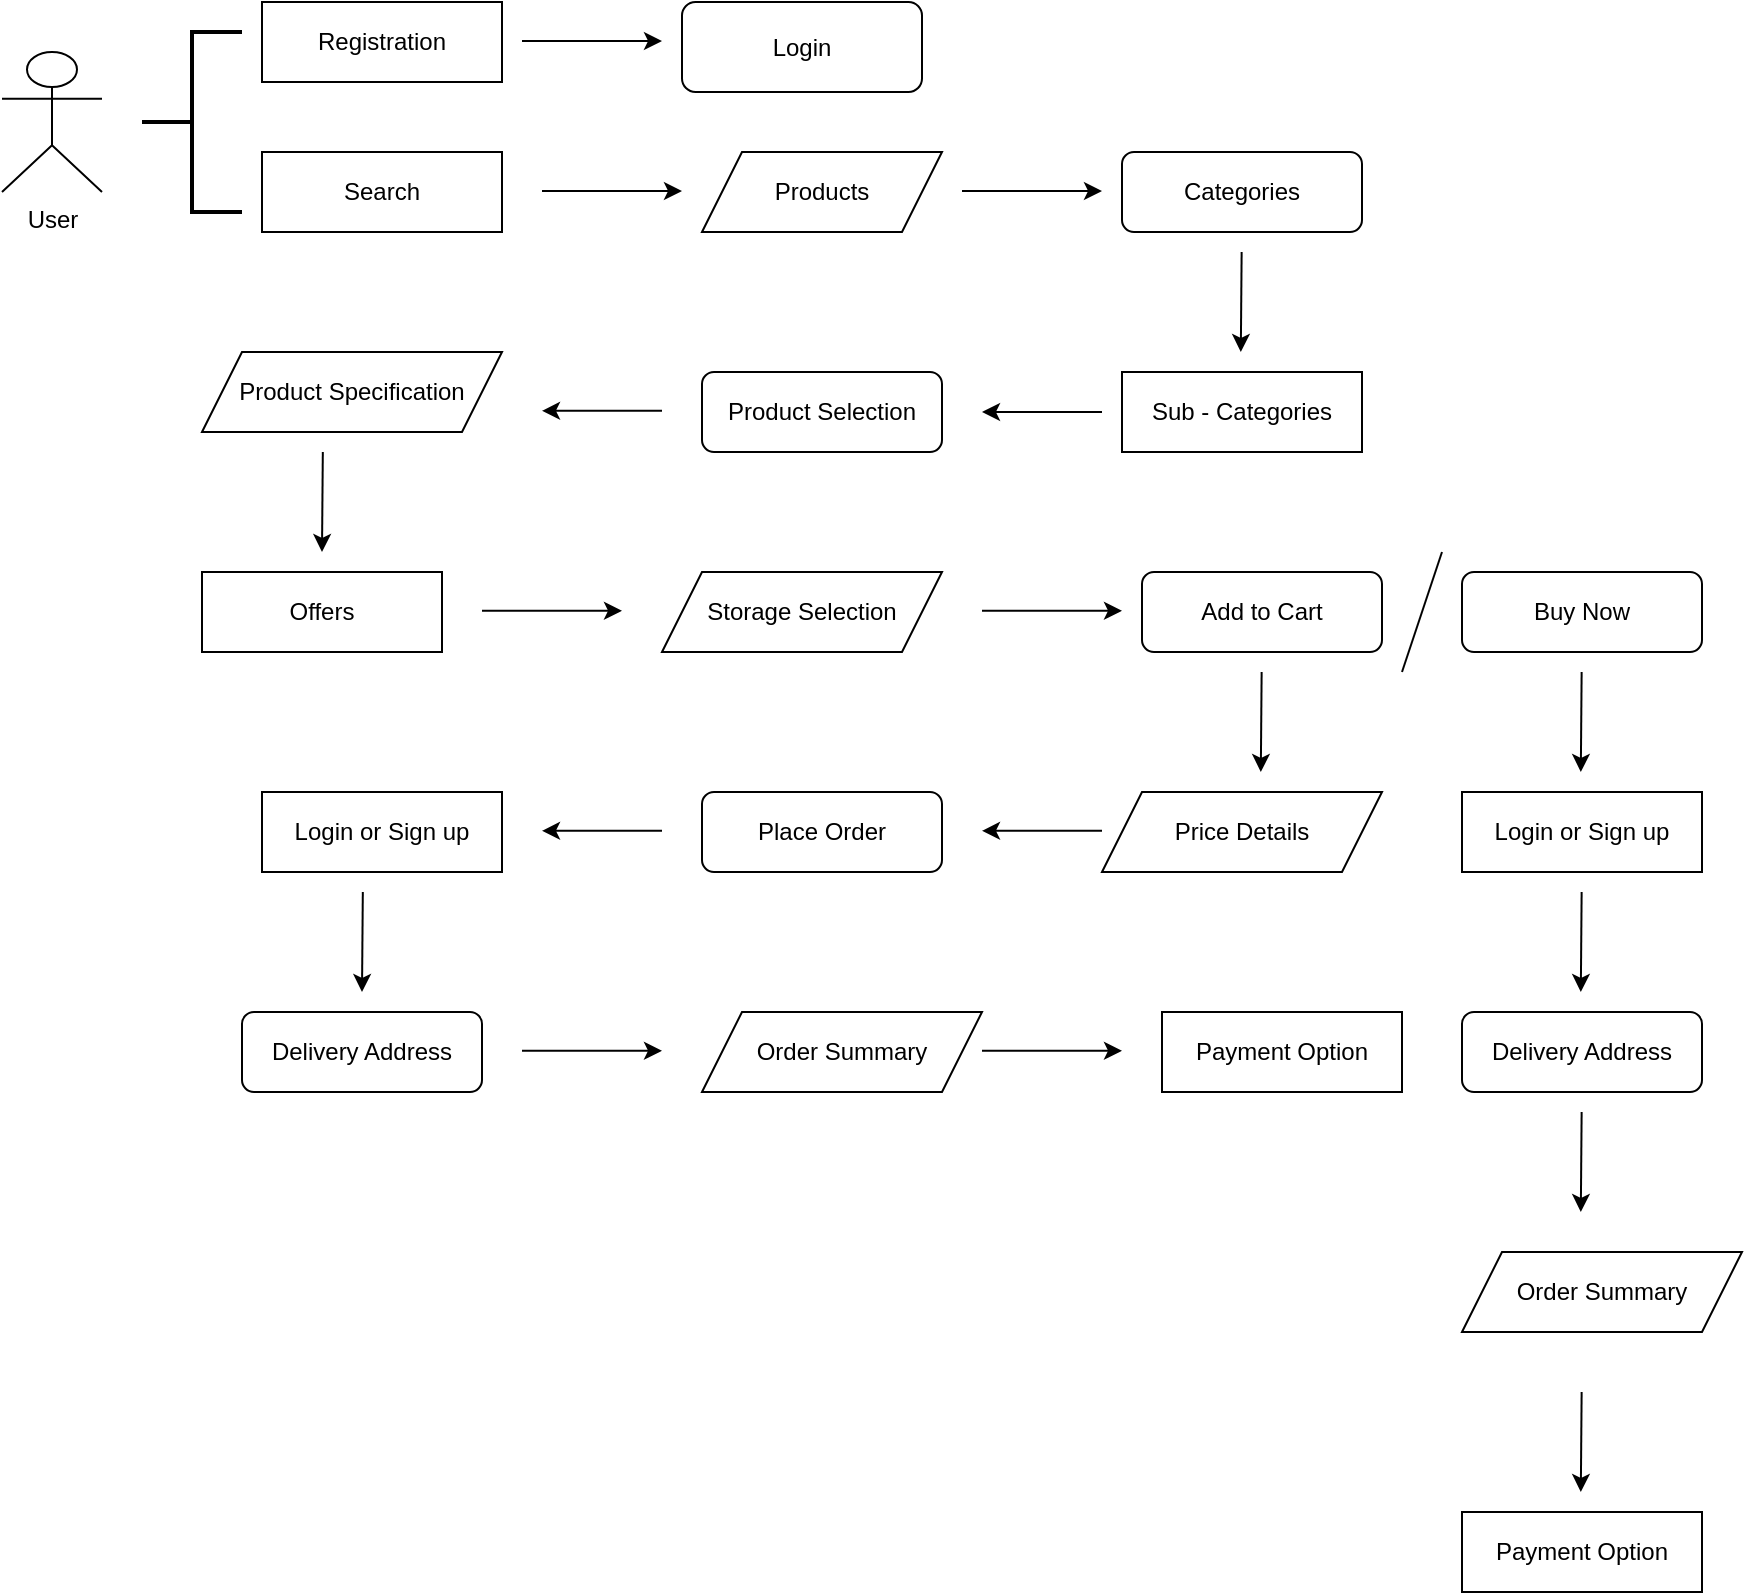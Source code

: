 <mxfile version="22.1.17" type="device">
  <diagram name="Page-1" id="kr6wympDN0jSRriVzyMd">
    <mxGraphModel dx="1179" dy="669" grid="1" gridSize="10" guides="1" tooltips="1" connect="1" arrows="1" fold="1" page="1" pageScale="1" pageWidth="850" pageHeight="1100" math="0" shadow="0">
      <root>
        <mxCell id="0" />
        <mxCell id="1" parent="0" />
        <mxCell id="QBY_KsVb-CWjgW40KQGU-1" value="User" style="shape=umlActor;verticalLabelPosition=bottom;verticalAlign=top;html=1;outlineConnect=0;" vertex="1" parent="1">
          <mxGeometry x="30" y="60" width="50" height="70" as="geometry" />
        </mxCell>
        <mxCell id="QBY_KsVb-CWjgW40KQGU-7" value="Registration" style="rounded=0;whiteSpace=wrap;html=1;" vertex="1" parent="1">
          <mxGeometry x="160" y="35" width="120" height="40" as="geometry" />
        </mxCell>
        <mxCell id="QBY_KsVb-CWjgW40KQGU-12" value="Login" style="rounded=1;whiteSpace=wrap;html=1;" vertex="1" parent="1">
          <mxGeometry x="370" y="35" width="120" height="45" as="geometry" />
        </mxCell>
        <mxCell id="QBY_KsVb-CWjgW40KQGU-16" value="Search" style="rounded=0;whiteSpace=wrap;html=1;" vertex="1" parent="1">
          <mxGeometry x="160" y="110" width="120" height="40" as="geometry" />
        </mxCell>
        <mxCell id="QBY_KsVb-CWjgW40KQGU-17" value="" style="endArrow=classic;html=1;rounded=0;" edge="1" parent="1">
          <mxGeometry width="50" height="50" relative="1" as="geometry">
            <mxPoint x="300" y="129.5" as="sourcePoint" />
            <mxPoint x="370" y="129.5" as="targetPoint" />
          </mxGeometry>
        </mxCell>
        <mxCell id="QBY_KsVb-CWjgW40KQGU-18" value="" style="endArrow=classic;html=1;rounded=0;" edge="1" parent="1">
          <mxGeometry width="50" height="50" relative="1" as="geometry">
            <mxPoint x="290" y="54.5" as="sourcePoint" />
            <mxPoint x="360" y="54.5" as="targetPoint" />
          </mxGeometry>
        </mxCell>
        <mxCell id="QBY_KsVb-CWjgW40KQGU-20" value="Products" style="shape=parallelogram;perimeter=parallelogramPerimeter;whiteSpace=wrap;html=1;fixedSize=1;" vertex="1" parent="1">
          <mxGeometry x="380" y="110" width="120" height="40" as="geometry" />
        </mxCell>
        <mxCell id="QBY_KsVb-CWjgW40KQGU-21" value="" style="endArrow=classic;html=1;rounded=0;" edge="1" parent="1">
          <mxGeometry width="50" height="50" relative="1" as="geometry">
            <mxPoint x="510" y="129.5" as="sourcePoint" />
            <mxPoint x="580" y="129.5" as="targetPoint" />
          </mxGeometry>
        </mxCell>
        <mxCell id="QBY_KsVb-CWjgW40KQGU-23" value="Categories" style="rounded=1;whiteSpace=wrap;html=1;" vertex="1" parent="1">
          <mxGeometry x="590" y="110" width="120" height="40" as="geometry" />
        </mxCell>
        <mxCell id="QBY_KsVb-CWjgW40KQGU-25" value="" style="strokeWidth=2;html=1;shape=mxgraph.flowchart.annotation_2;align=left;labelPosition=right;pointerEvents=1;" vertex="1" parent="1">
          <mxGeometry x="100" y="50" width="50" height="90" as="geometry" />
        </mxCell>
        <mxCell id="QBY_KsVb-CWjgW40KQGU-26" value="" style="endArrow=classic;html=1;rounded=0;" edge="1" parent="1">
          <mxGeometry width="50" height="50" relative="1" as="geometry">
            <mxPoint x="649.82" y="160" as="sourcePoint" />
            <mxPoint x="649.41" y="210" as="targetPoint" />
          </mxGeometry>
        </mxCell>
        <mxCell id="QBY_KsVb-CWjgW40KQGU-27" value="Sub - Categories" style="rounded=0;whiteSpace=wrap;html=1;" vertex="1" parent="1">
          <mxGeometry x="590" y="220" width="120" height="40" as="geometry" />
        </mxCell>
        <mxCell id="QBY_KsVb-CWjgW40KQGU-28" value="" style="endArrow=classic;html=1;rounded=0;" edge="1" parent="1">
          <mxGeometry width="50" height="50" relative="1" as="geometry">
            <mxPoint x="580" y="240" as="sourcePoint" />
            <mxPoint x="520" y="240" as="targetPoint" />
          </mxGeometry>
        </mxCell>
        <mxCell id="QBY_KsVb-CWjgW40KQGU-30" value="Product Selection" style="rounded=1;whiteSpace=wrap;html=1;" vertex="1" parent="1">
          <mxGeometry x="380" y="220" width="120" height="40" as="geometry" />
        </mxCell>
        <mxCell id="QBY_KsVb-CWjgW40KQGU-31" value="" style="endArrow=classic;html=1;rounded=0;" edge="1" parent="1">
          <mxGeometry width="50" height="50" relative="1" as="geometry">
            <mxPoint x="360" y="239.41" as="sourcePoint" />
            <mxPoint x="300" y="239.41" as="targetPoint" />
          </mxGeometry>
        </mxCell>
        <mxCell id="QBY_KsVb-CWjgW40KQGU-32" value="Product Specification" style="shape=parallelogram;perimeter=parallelogramPerimeter;whiteSpace=wrap;html=1;fixedSize=1;" vertex="1" parent="1">
          <mxGeometry x="130" y="210" width="150" height="40" as="geometry" />
        </mxCell>
        <mxCell id="QBY_KsVb-CWjgW40KQGU-33" value="" style="endArrow=classic;html=1;rounded=0;" edge="1" parent="1">
          <mxGeometry width="50" height="50" relative="1" as="geometry">
            <mxPoint x="190.41" y="260" as="sourcePoint" />
            <mxPoint x="190.0" y="310" as="targetPoint" />
          </mxGeometry>
        </mxCell>
        <mxCell id="QBY_KsVb-CWjgW40KQGU-34" value="Offers" style="rounded=0;whiteSpace=wrap;html=1;" vertex="1" parent="1">
          <mxGeometry x="130" y="320" width="120" height="40" as="geometry" />
        </mxCell>
        <mxCell id="QBY_KsVb-CWjgW40KQGU-35" value="" style="endArrow=classic;html=1;rounded=0;" edge="1" parent="1">
          <mxGeometry width="50" height="50" relative="1" as="geometry">
            <mxPoint x="270" y="339.41" as="sourcePoint" />
            <mxPoint x="340" y="339.41" as="targetPoint" />
          </mxGeometry>
        </mxCell>
        <mxCell id="QBY_KsVb-CWjgW40KQGU-36" value="Storage Selection" style="shape=parallelogram;perimeter=parallelogramPerimeter;whiteSpace=wrap;html=1;fixedSize=1;" vertex="1" parent="1">
          <mxGeometry x="360" y="320" width="140" height="40" as="geometry" />
        </mxCell>
        <mxCell id="QBY_KsVb-CWjgW40KQGU-37" value="" style="endArrow=classic;html=1;rounded=0;" edge="1" parent="1">
          <mxGeometry width="50" height="50" relative="1" as="geometry">
            <mxPoint x="520" y="339.41" as="sourcePoint" />
            <mxPoint x="590" y="339.41" as="targetPoint" />
          </mxGeometry>
        </mxCell>
        <mxCell id="QBY_KsVb-CWjgW40KQGU-38" value="Add to Cart" style="rounded=1;whiteSpace=wrap;html=1;" vertex="1" parent="1">
          <mxGeometry x="600" y="320" width="120" height="40" as="geometry" />
        </mxCell>
        <mxCell id="QBY_KsVb-CWjgW40KQGU-39" value="" style="endArrow=classic;html=1;rounded=0;" edge="1" parent="1">
          <mxGeometry width="50" height="50" relative="1" as="geometry">
            <mxPoint x="659.82" y="370" as="sourcePoint" />
            <mxPoint x="659.41" y="420" as="targetPoint" />
          </mxGeometry>
        </mxCell>
        <mxCell id="QBY_KsVb-CWjgW40KQGU-40" value="Price Details" style="shape=parallelogram;perimeter=parallelogramPerimeter;whiteSpace=wrap;html=1;fixedSize=1;" vertex="1" parent="1">
          <mxGeometry x="580" y="430" width="140" height="40" as="geometry" />
        </mxCell>
        <mxCell id="QBY_KsVb-CWjgW40KQGU-41" value="" style="endArrow=classic;html=1;rounded=0;" edge="1" parent="1">
          <mxGeometry width="50" height="50" relative="1" as="geometry">
            <mxPoint x="580" y="449.41" as="sourcePoint" />
            <mxPoint x="520" y="449.41" as="targetPoint" />
          </mxGeometry>
        </mxCell>
        <mxCell id="QBY_KsVb-CWjgW40KQGU-42" value="Place Order" style="rounded=1;whiteSpace=wrap;html=1;" vertex="1" parent="1">
          <mxGeometry x="380" y="430" width="120" height="40" as="geometry" />
        </mxCell>
        <mxCell id="QBY_KsVb-CWjgW40KQGU-43" value="" style="endArrow=classic;html=1;rounded=0;" edge="1" parent="1">
          <mxGeometry width="50" height="50" relative="1" as="geometry">
            <mxPoint x="360" y="449.41" as="sourcePoint" />
            <mxPoint x="300" y="449.41" as="targetPoint" />
          </mxGeometry>
        </mxCell>
        <mxCell id="QBY_KsVb-CWjgW40KQGU-44" value="Login or Sign up" style="rounded=0;whiteSpace=wrap;html=1;" vertex="1" parent="1">
          <mxGeometry x="160" y="430" width="120" height="40" as="geometry" />
        </mxCell>
        <mxCell id="QBY_KsVb-CWjgW40KQGU-45" value="" style="endArrow=classic;html=1;rounded=0;" edge="1" parent="1">
          <mxGeometry width="50" height="50" relative="1" as="geometry">
            <mxPoint x="210.41" y="480" as="sourcePoint" />
            <mxPoint x="210.0" y="530" as="targetPoint" />
          </mxGeometry>
        </mxCell>
        <mxCell id="QBY_KsVb-CWjgW40KQGU-46" value="Delivery Address" style="rounded=1;whiteSpace=wrap;html=1;" vertex="1" parent="1">
          <mxGeometry x="150" y="540" width="120" height="40" as="geometry" />
        </mxCell>
        <mxCell id="QBY_KsVb-CWjgW40KQGU-47" value="" style="endArrow=classic;html=1;rounded=0;" edge="1" parent="1">
          <mxGeometry width="50" height="50" relative="1" as="geometry">
            <mxPoint x="290" y="559.41" as="sourcePoint" />
            <mxPoint x="360" y="559.41" as="targetPoint" />
          </mxGeometry>
        </mxCell>
        <mxCell id="QBY_KsVb-CWjgW40KQGU-48" value="Order Summary" style="shape=parallelogram;perimeter=parallelogramPerimeter;whiteSpace=wrap;html=1;fixedSize=1;" vertex="1" parent="1">
          <mxGeometry x="380" y="540" width="140" height="40" as="geometry" />
        </mxCell>
        <mxCell id="QBY_KsVb-CWjgW40KQGU-49" value="" style="endArrow=classic;html=1;rounded=0;" edge="1" parent="1">
          <mxGeometry width="50" height="50" relative="1" as="geometry">
            <mxPoint x="520" y="559.41" as="sourcePoint" />
            <mxPoint x="590" y="559.41" as="targetPoint" />
          </mxGeometry>
        </mxCell>
        <mxCell id="QBY_KsVb-CWjgW40KQGU-50" value="Payment Option" style="rounded=0;whiteSpace=wrap;html=1;" vertex="1" parent="1">
          <mxGeometry x="610" y="540" width="120" height="40" as="geometry" />
        </mxCell>
        <mxCell id="QBY_KsVb-CWjgW40KQGU-51" value="" style="endArrow=none;html=1;rounded=0;" edge="1" parent="1">
          <mxGeometry width="50" height="50" relative="1" as="geometry">
            <mxPoint x="730" y="370" as="sourcePoint" />
            <mxPoint x="750" y="310" as="targetPoint" />
          </mxGeometry>
        </mxCell>
        <mxCell id="QBY_KsVb-CWjgW40KQGU-52" value="Buy Now" style="rounded=1;whiteSpace=wrap;html=1;" vertex="1" parent="1">
          <mxGeometry x="760" y="320" width="120" height="40" as="geometry" />
        </mxCell>
        <mxCell id="QBY_KsVb-CWjgW40KQGU-53" value="" style="endArrow=classic;html=1;rounded=0;" edge="1" parent="1">
          <mxGeometry width="50" height="50" relative="1" as="geometry">
            <mxPoint x="819.82" y="370" as="sourcePoint" />
            <mxPoint x="819.41" y="420" as="targetPoint" />
          </mxGeometry>
        </mxCell>
        <mxCell id="QBY_KsVb-CWjgW40KQGU-54" value="Login or Sign up" style="rounded=0;whiteSpace=wrap;html=1;" vertex="1" parent="1">
          <mxGeometry x="760" y="430" width="120" height="40" as="geometry" />
        </mxCell>
        <mxCell id="QBY_KsVb-CWjgW40KQGU-55" value="" style="endArrow=classic;html=1;rounded=0;" edge="1" parent="1">
          <mxGeometry width="50" height="50" relative="1" as="geometry">
            <mxPoint x="819.82" y="480" as="sourcePoint" />
            <mxPoint x="819.41" y="530" as="targetPoint" />
          </mxGeometry>
        </mxCell>
        <mxCell id="QBY_KsVb-CWjgW40KQGU-56" value="Delivery Address" style="rounded=1;whiteSpace=wrap;html=1;" vertex="1" parent="1">
          <mxGeometry x="760" y="540" width="120" height="40" as="geometry" />
        </mxCell>
        <mxCell id="QBY_KsVb-CWjgW40KQGU-57" value="" style="endArrow=classic;html=1;rounded=0;" edge="1" parent="1">
          <mxGeometry width="50" height="50" relative="1" as="geometry">
            <mxPoint x="819.82" y="590" as="sourcePoint" />
            <mxPoint x="819.41" y="640" as="targetPoint" />
          </mxGeometry>
        </mxCell>
        <mxCell id="QBY_KsVb-CWjgW40KQGU-58" value="Order Summary" style="shape=parallelogram;perimeter=parallelogramPerimeter;whiteSpace=wrap;html=1;fixedSize=1;" vertex="1" parent="1">
          <mxGeometry x="760" y="660" width="140" height="40" as="geometry" />
        </mxCell>
        <mxCell id="QBY_KsVb-CWjgW40KQGU-59" value="" style="endArrow=classic;html=1;rounded=0;" edge="1" parent="1">
          <mxGeometry width="50" height="50" relative="1" as="geometry">
            <mxPoint x="819.82" y="730" as="sourcePoint" />
            <mxPoint x="819.41" y="780" as="targetPoint" />
          </mxGeometry>
        </mxCell>
        <mxCell id="QBY_KsVb-CWjgW40KQGU-60" value="Payment Option" style="rounded=0;whiteSpace=wrap;html=1;" vertex="1" parent="1">
          <mxGeometry x="760" y="790" width="120" height="40" as="geometry" />
        </mxCell>
      </root>
    </mxGraphModel>
  </diagram>
</mxfile>
